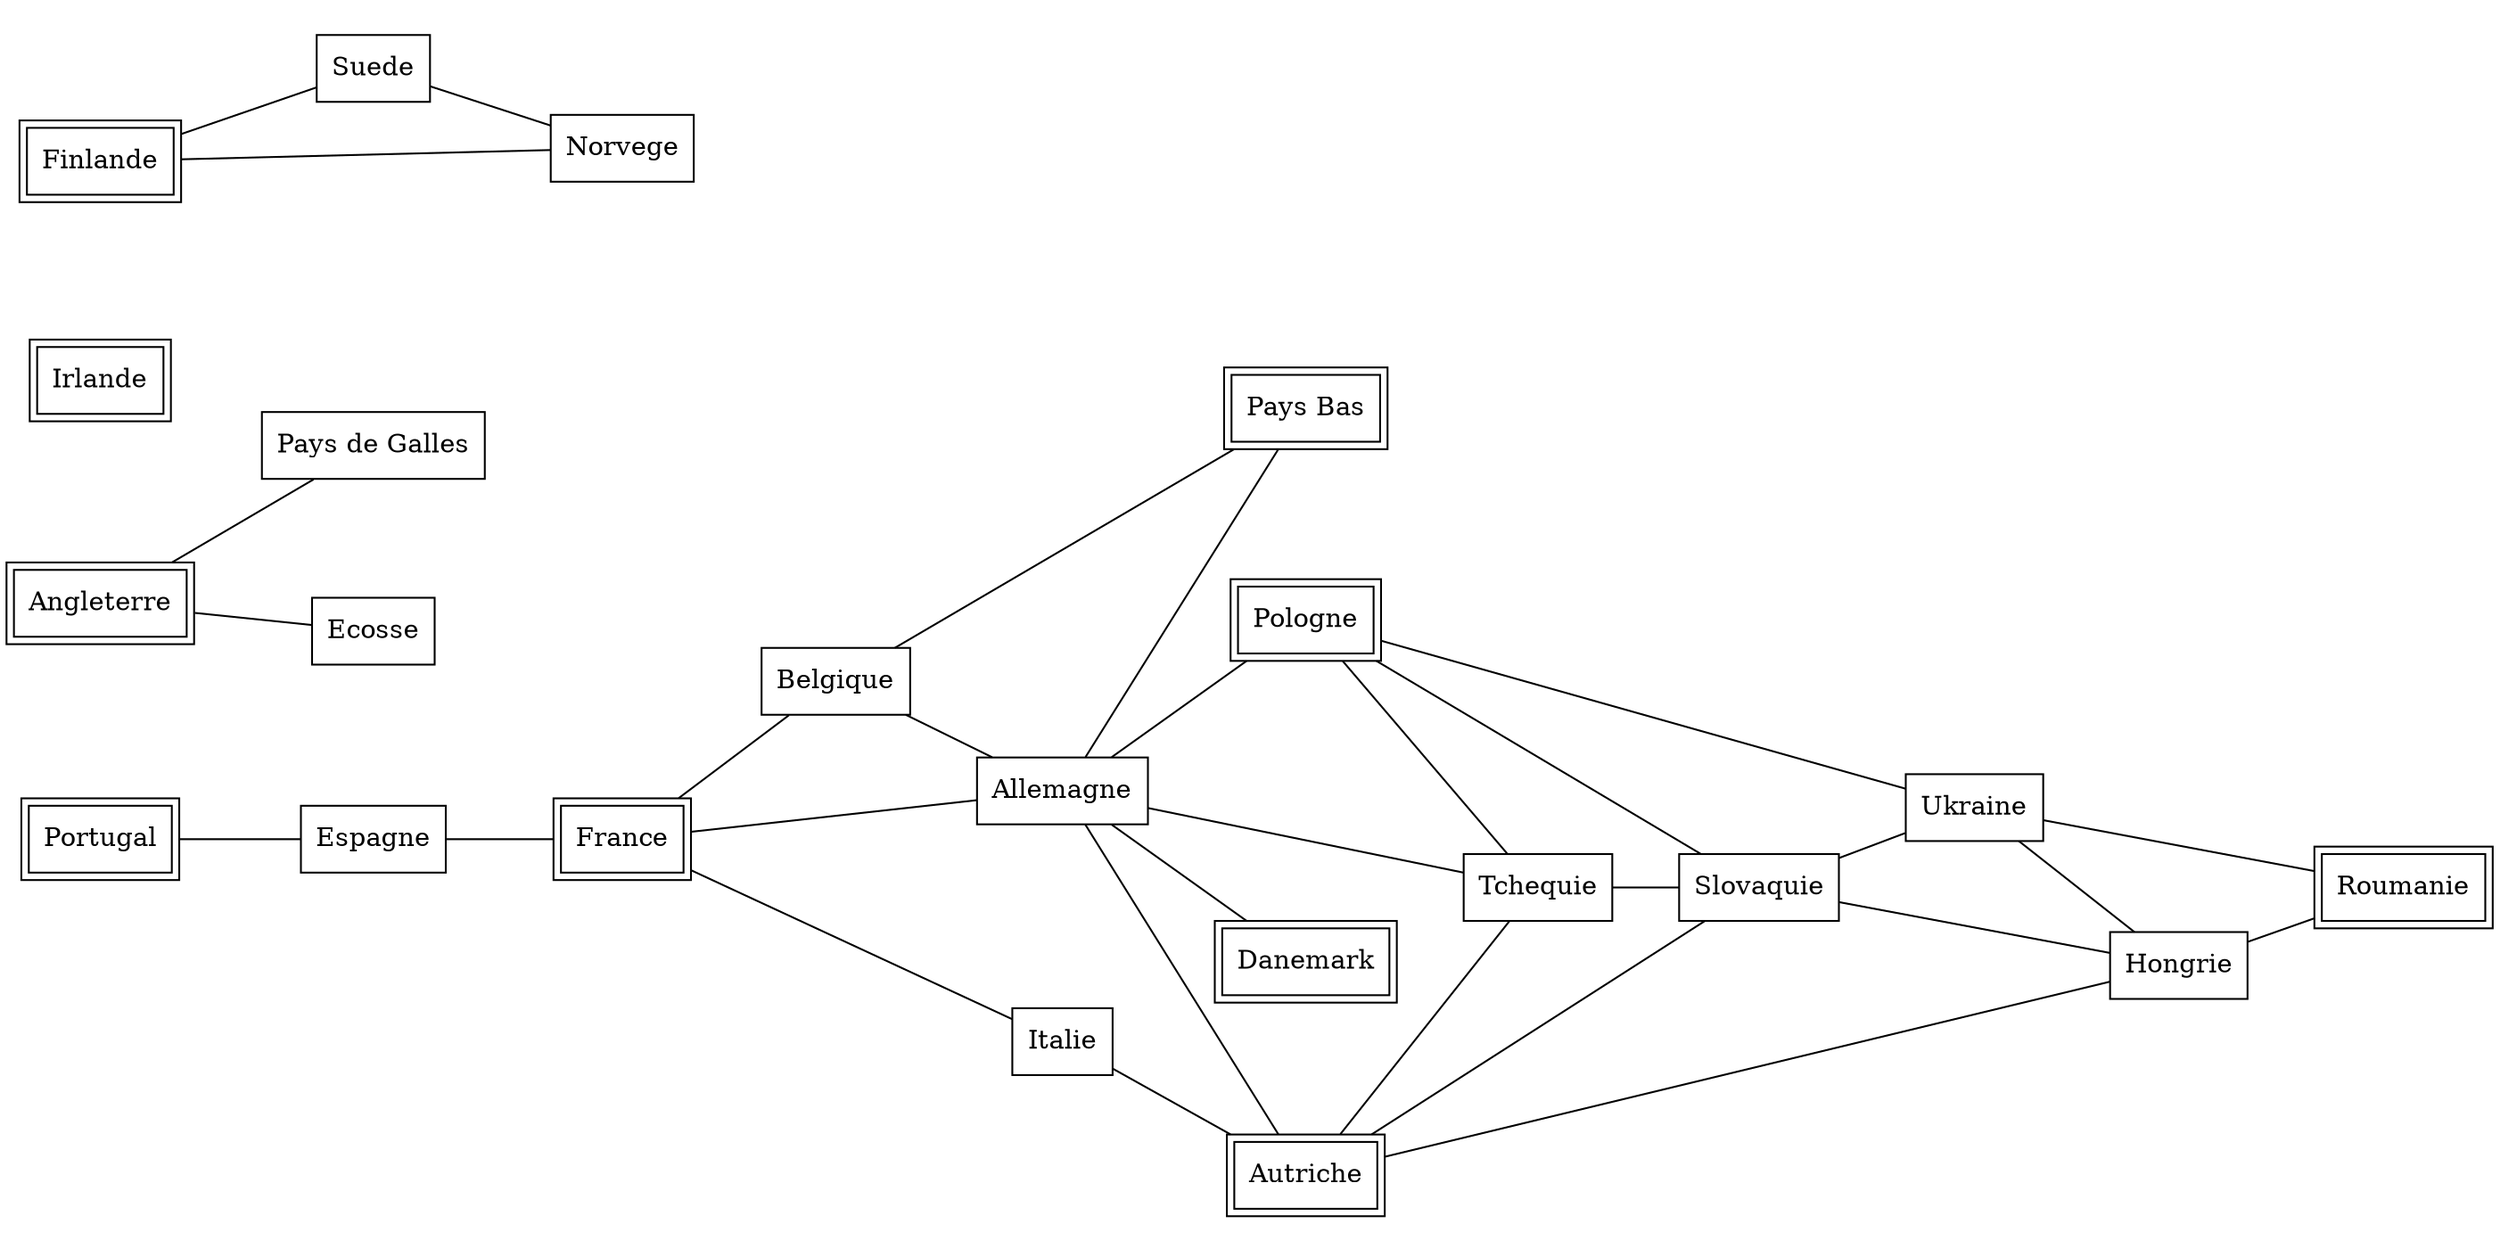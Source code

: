 graph "Europe" {
rankdir=LR;
ratio=.5;
node[shape=box, style=rounded];

  "Portugal" -- "Espagne";
  "Portugal"  [style = filled, peripheries = 2, fillcolor = white, fontcolor = black, color = Black];
  "Espagne" -- "France";
  "Espagne"  [style = filled, peripheries = 1, fillcolor = white, fontcolor = black, color = black];
  "France" -- "Belgique";
  "France" -- "Allemagne";
  "France" -- "Italie";
  "France"  [style = filled, peripheries = 2, fillcolor = white, fontcolor = black, color = Black];
  "Belgique" -- "Pays Bas";
  "Belgique" -- "Allemagne";
  "Belgique"  [style = filled, peripheries = 1, fillcolor = white, fontcolor = black, color = black];
  "Allemagne" -- "Pays Bas";
  "Allemagne" -- "Danemark";
  "Allemagne" -- "Pologne";
  "Allemagne" -- "Autriche";
  "Allemagne" -- "Tchequie";
  "Allemagne"  [style = filled, peripheries = 1, fillcolor = white, fontcolor = black, color = black];
  "Italie" -- "Autriche";
  "Italie"  [style = filled, peripheries = 1, fillcolor = white, fontcolor = black, color = black];
  "Pays Bas"  [style = filled, peripheries = 2, fillcolor = white, fontcolor = black, color = Black];
  "Danemark"  [style = filled, peripheries = 2, fillcolor = white, fontcolor = black, color = Black];
  "Pologne" -- "Tchequie";
  "Pologne" -- "Slovaquie";
  "Pologne" -- "Ukraine";
  "Pologne"  [style = filled, peripheries = 2, fillcolor = white, fontcolor = black, color = Black];
  "Autriche" -- "Tchequie";
  "Autriche" -- "Slovaquie";
  "Autriche" -- "Hongrie";
  "Autriche"  [style = filled, peripheries = 2, fillcolor = white, fontcolor = black, color = Black];
  "Tchequie" -- "Slovaquie";
  "Tchequie"  [style = filled, peripheries = 1, fillcolor = white, fontcolor = black, color = black];
  "Slovaquie" -- "Hongrie";
  "Slovaquie" -- "Ukraine";
  "Slovaquie"  [style = filled, peripheries = 1, fillcolor = white, fontcolor = black, color = black];
  "Ukraine" -- "Hongrie";
  "Ukraine" -- "Roumanie";
  "Ukraine"  [style = filled, peripheries = 1, fillcolor = white, fontcolor = black, color = black];
  "Hongrie" -- "Roumanie";
  "Hongrie"  [style = filled, peripheries = 1, fillcolor = white, fontcolor = black, color = black];
  "Roumanie"  [style = filled, peripheries = 2, fillcolor = white, fontcolor = black, color = Black];
  "Angleterre" -- "Pays de Galles";
  "Angleterre" -- "Ecosse";
  "Angleterre"  [style = filled, peripheries = 2, fillcolor = white, fontcolor = black, color = Black];
  "Pays de Galles"  [style = filled, peripheries = 1, fillcolor = white, fontcolor = black, color = black];
  "Ecosse"  [style = filled, peripheries = 1, fillcolor = white, fontcolor = black, color = black];
  "Irlande"  [style = filled, peripheries = 2, fillcolor = white, fontcolor = black, color = Black];
  "Finlande" -- "Suede";
  "Finlande" -- "Norvege";
  "Finlande"  [style = filled, peripheries = 2, fillcolor = white, fontcolor = black, color = Black];
  "Suede" -- "Norvege";
  "Suede"  [style = filled, peripheries = 1, fillcolor = white, fontcolor = black, color = black];
  "Norvege"  [style = filled, peripheries = 1, fillcolor = white, fontcolor = black, color = black];
}
